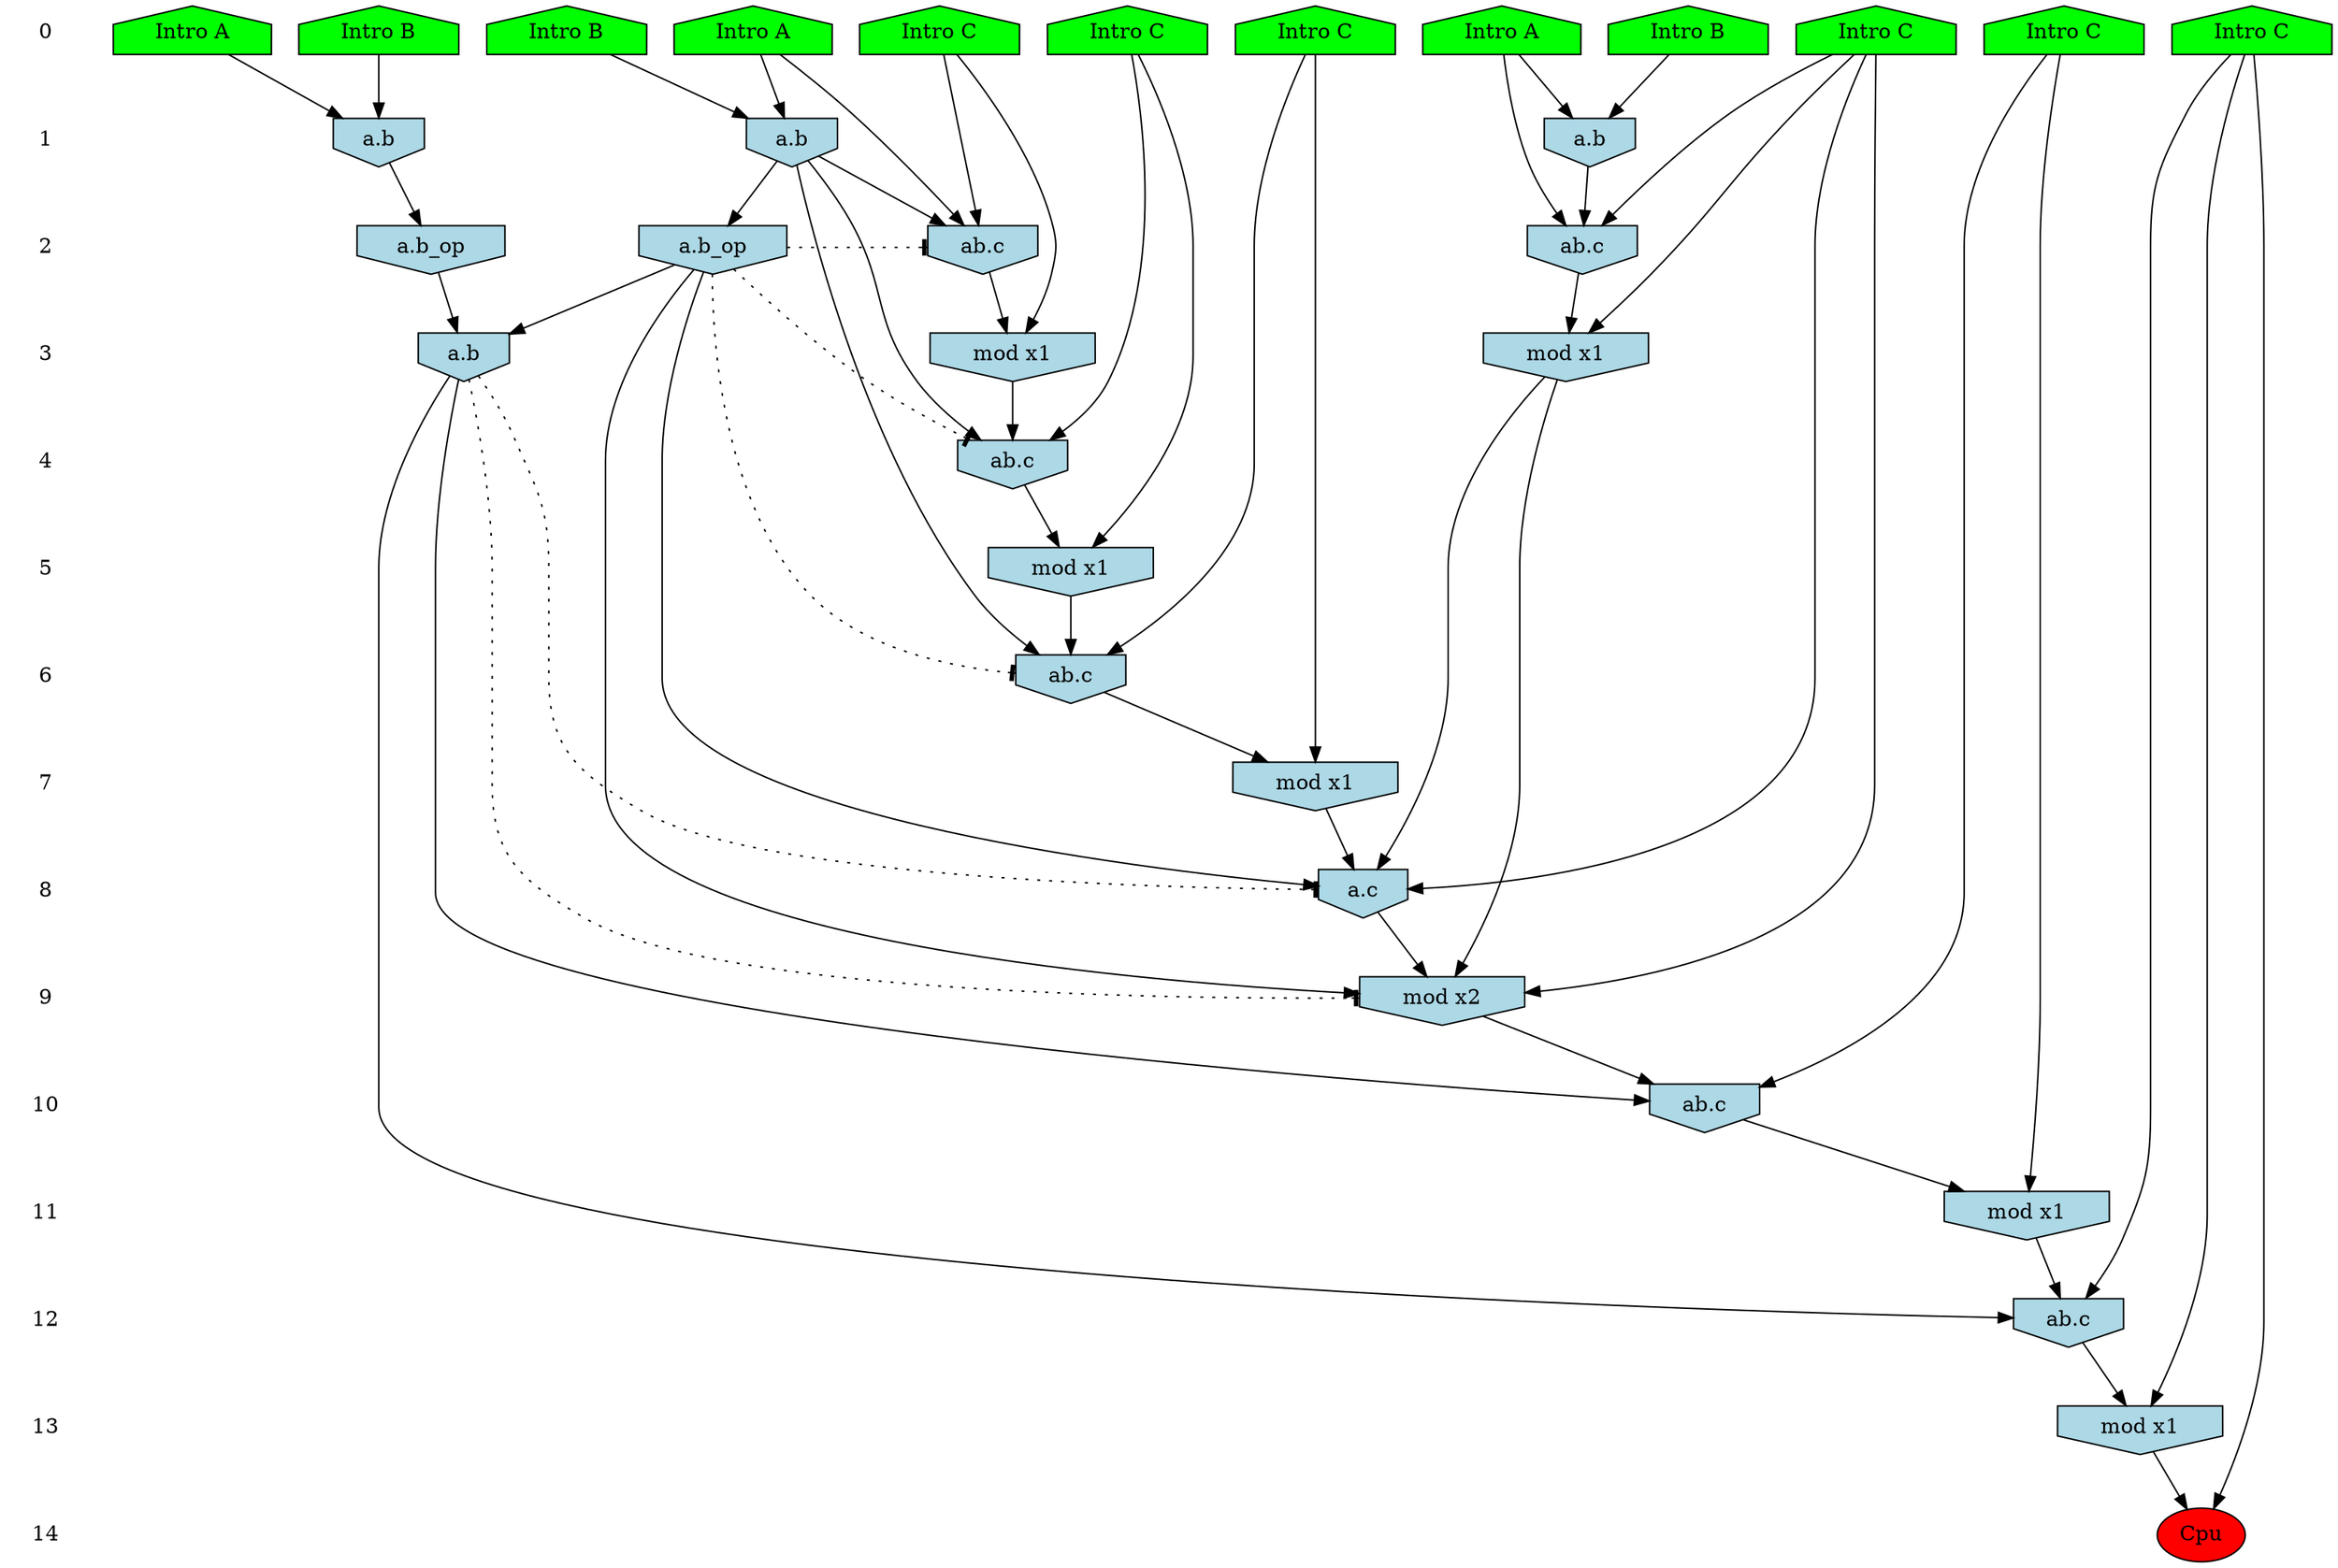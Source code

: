 /* Compression of 1 causal flows obtained in average at 1.435339E+01 t.u */
/* Compressed causal flows were: [2320] */
digraph G{
 ranksep=.5 ; 
{ rank = same ; "0" [shape=plaintext] ; node_1 [label ="Intro B", shape=house, style=filled, fillcolor=green] ;
node_2 [label ="Intro B", shape=house, style=filled, fillcolor=green] ;
node_3 [label ="Intro A", shape=house, style=filled, fillcolor=green] ;
node_4 [label ="Intro B", shape=house, style=filled, fillcolor=green] ;
node_5 [label ="Intro A", shape=house, style=filled, fillcolor=green] ;
node_6 [label ="Intro A", shape=house, style=filled, fillcolor=green] ;
node_7 [label ="Intro C", shape=house, style=filled, fillcolor=green] ;
node_8 [label ="Intro C", shape=house, style=filled, fillcolor=green] ;
node_9 [label ="Intro C", shape=house, style=filled, fillcolor=green] ;
node_10 [label ="Intro C", shape=house, style=filled, fillcolor=green] ;
node_11 [label ="Intro C", shape=house, style=filled, fillcolor=green] ;
node_12 [label ="Intro C", shape=house, style=filled, fillcolor=green] ;
}
{ rank = same ; "1" [shape=plaintext] ; node_13 [label="a.b", shape=invhouse, style=filled, fillcolor = lightblue] ;
node_15 [label="a.b", shape=invhouse, style=filled, fillcolor = lightblue] ;
node_20 [label="a.b", shape=invhouse, style=filled, fillcolor = lightblue] ;
}
{ rank = same ; "2" [shape=plaintext] ; node_14 [label="ab.c", shape=invhouse, style=filled, fillcolor = lightblue] ;
node_17 [label="ab.c", shape=invhouse, style=filled, fillcolor = lightblue] ;
node_24 [label="a.b_op", shape=invhouse, style=filled, fillcolor = lightblue] ;
node_27 [label="a.b_op", shape=invhouse, style=filled, fillcolor = lightblue] ;
}
{ rank = same ; "3" [shape=plaintext] ; node_16 [label="mod x1", shape=invhouse, style=filled, fillcolor = lightblue] ;
node_18 [label="mod x1", shape=invhouse, style=filled, fillcolor = lightblue] ;
node_28 [label="a.b", shape=invhouse, style=filled, fillcolor = lightblue] ;
}
{ rank = same ; "4" [shape=plaintext] ; node_19 [label="ab.c", shape=invhouse, style=filled, fillcolor = lightblue] ;
}
{ rank = same ; "5" [shape=plaintext] ; node_21 [label="mod x1", shape=invhouse, style=filled, fillcolor = lightblue] ;
}
{ rank = same ; "6" [shape=plaintext] ; node_22 [label="ab.c", shape=invhouse, style=filled, fillcolor = lightblue] ;
}
{ rank = same ; "7" [shape=plaintext] ; node_23 [label="mod x1", shape=invhouse, style=filled, fillcolor = lightblue] ;
}
{ rank = same ; "8" [shape=plaintext] ; node_25 [label="a.c", shape=invhouse, style=filled, fillcolor = lightblue] ;
}
{ rank = same ; "9" [shape=plaintext] ; node_26 [label="mod x2", shape=invhouse, style=filled, fillcolor = lightblue] ;
}
{ rank = same ; "10" [shape=plaintext] ; node_29 [label="ab.c", shape=invhouse, style=filled, fillcolor = lightblue] ;
}
{ rank = same ; "11" [shape=plaintext] ; node_30 [label="mod x1", shape=invhouse, style=filled, fillcolor = lightblue] ;
}
{ rank = same ; "12" [shape=plaintext] ; node_31 [label="ab.c", shape=invhouse, style=filled, fillcolor = lightblue] ;
}
{ rank = same ; "13" [shape=plaintext] ; node_32 [label="mod x1", shape=invhouse, style=filled, fillcolor = lightblue] ;
}
{ rank = same ; "14" [shape=plaintext] ; node_33 [label ="Cpu", style=filled, fillcolor=red] ;
}
"0" -> "1" [style="invis"]; 
"1" -> "2" [style="invis"]; 
"2" -> "3" [style="invis"]; 
"3" -> "4" [style="invis"]; 
"4" -> "5" [style="invis"]; 
"5" -> "6" [style="invis"]; 
"6" -> "7" [style="invis"]; 
"7" -> "8" [style="invis"]; 
"8" -> "9" [style="invis"]; 
"9" -> "10" [style="invis"]; 
"10" -> "11" [style="invis"]; 
"11" -> "12" [style="invis"]; 
"12" -> "13" [style="invis"]; 
"13" -> "14" [style="invis"]; 
node_3 -> node_13
node_4 -> node_13
node_3 -> node_14
node_7 -> node_14
node_13 -> node_14
node_1 -> node_15
node_6 -> node_15
node_7 -> node_16
node_14 -> node_16
node_6 -> node_17
node_10 -> node_17
node_15 -> node_17
node_10 -> node_18
node_17 -> node_18
node_8 -> node_19
node_15 -> node_19
node_18 -> node_19
node_2 -> node_20
node_5 -> node_20
node_8 -> node_21
node_19 -> node_21
node_12 -> node_22
node_15 -> node_22
node_21 -> node_22
node_12 -> node_23
node_22 -> node_23
node_15 -> node_24
node_7 -> node_25
node_16 -> node_25
node_23 -> node_25
node_24 -> node_25
node_7 -> node_26
node_16 -> node_26
node_24 -> node_26
node_25 -> node_26
node_20 -> node_27
node_24 -> node_28
node_27 -> node_28
node_9 -> node_29
node_26 -> node_29
node_28 -> node_29
node_9 -> node_30
node_29 -> node_30
node_11 -> node_31
node_28 -> node_31
node_30 -> node_31
node_11 -> node_32
node_31 -> node_32
node_11 -> node_33
node_32 -> node_33
node_24 -> node_22 [style=dotted, arrowhead = tee] 
node_24 -> node_19 [style=dotted, arrowhead = tee] 
node_24 -> node_17 [style=dotted, arrowhead = tee] 
node_28 -> node_26 [style=dotted, arrowhead = tee] 
node_28 -> node_25 [style=dotted, arrowhead = tee] 
}
/*
 Dot generation time: 0.001203
*/